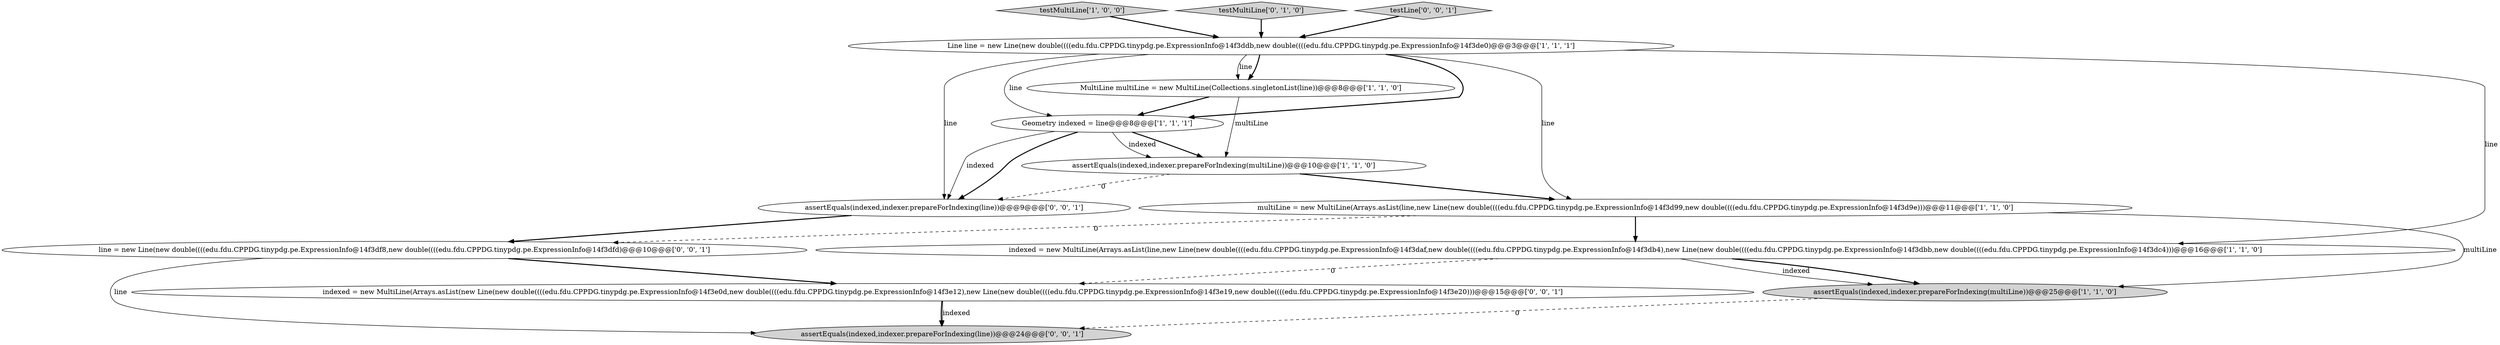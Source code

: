 digraph {
2 [style = filled, label = "multiLine = new MultiLine(Arrays.asList(line,new Line(new double((((edu.fdu.CPPDG.tinypdg.pe.ExpressionInfo@14f3d99,new double((((edu.fdu.CPPDG.tinypdg.pe.ExpressionInfo@14f3d9e)))@@@11@@@['1', '1', '0']", fillcolor = white, shape = ellipse image = "AAA0AAABBB1BBB"];
0 [style = filled, label = "Geometry indexed = line@@@8@@@['1', '1', '1']", fillcolor = white, shape = ellipse image = "AAA0AAABBB1BBB"];
7 [style = filled, label = "testMultiLine['1', '0', '0']", fillcolor = lightgray, shape = diamond image = "AAA0AAABBB1BBB"];
10 [style = filled, label = "assertEquals(indexed,indexer.prepareForIndexing(line))@@@24@@@['0', '0', '1']", fillcolor = lightgray, shape = ellipse image = "AAA0AAABBB3BBB"];
1 [style = filled, label = "indexed = new MultiLine(Arrays.asList(line,new Line(new double((((edu.fdu.CPPDG.tinypdg.pe.ExpressionInfo@14f3daf,new double((((edu.fdu.CPPDG.tinypdg.pe.ExpressionInfo@14f3db4),new Line(new double((((edu.fdu.CPPDG.tinypdg.pe.ExpressionInfo@14f3dbb,new double((((edu.fdu.CPPDG.tinypdg.pe.ExpressionInfo@14f3dc4)))@@@16@@@['1', '1', '0']", fillcolor = white, shape = ellipse image = "AAA0AAABBB1BBB"];
12 [style = filled, label = "line = new Line(new double((((edu.fdu.CPPDG.tinypdg.pe.ExpressionInfo@14f3df8,new double((((edu.fdu.CPPDG.tinypdg.pe.ExpressionInfo@14f3dfd)@@@10@@@['0', '0', '1']", fillcolor = white, shape = ellipse image = "AAA0AAABBB3BBB"];
13 [style = filled, label = "assertEquals(indexed,indexer.prepareForIndexing(line))@@@9@@@['0', '0', '1']", fillcolor = white, shape = ellipse image = "AAA0AAABBB3BBB"];
3 [style = filled, label = "assertEquals(indexed,indexer.prepareForIndexing(multiLine))@@@25@@@['1', '1', '0']", fillcolor = lightgray, shape = ellipse image = "AAA0AAABBB1BBB"];
5 [style = filled, label = "MultiLine multiLine = new MultiLine(Collections.singletonList(line))@@@8@@@['1', '1', '0']", fillcolor = white, shape = ellipse image = "AAA0AAABBB1BBB"];
6 [style = filled, label = "assertEquals(indexed,indexer.prepareForIndexing(multiLine))@@@10@@@['1', '1', '0']", fillcolor = white, shape = ellipse image = "AAA0AAABBB1BBB"];
8 [style = filled, label = "testMultiLine['0', '1', '0']", fillcolor = lightgray, shape = diamond image = "AAA0AAABBB2BBB"];
11 [style = filled, label = "indexed = new MultiLine(Arrays.asList(new Line(new double((((edu.fdu.CPPDG.tinypdg.pe.ExpressionInfo@14f3e0d,new double((((edu.fdu.CPPDG.tinypdg.pe.ExpressionInfo@14f3e12),new Line(new double((((edu.fdu.CPPDG.tinypdg.pe.ExpressionInfo@14f3e19,new double((((edu.fdu.CPPDG.tinypdg.pe.ExpressionInfo@14f3e20)))@@@15@@@['0', '0', '1']", fillcolor = white, shape = ellipse image = "AAA0AAABBB3BBB"];
9 [style = filled, label = "testLine['0', '0', '1']", fillcolor = lightgray, shape = diamond image = "AAA0AAABBB3BBB"];
4 [style = filled, label = "Line line = new Line(new double((((edu.fdu.CPPDG.tinypdg.pe.ExpressionInfo@14f3ddb,new double((((edu.fdu.CPPDG.tinypdg.pe.ExpressionInfo@14f3de0)@@@3@@@['1', '1', '1']", fillcolor = white, shape = ellipse image = "AAA0AAABBB1BBB"];
0->6 [style = bold, label=""];
4->13 [style = solid, label="line"];
1->11 [style = dashed, label="0"];
5->6 [style = solid, label="multiLine"];
8->4 [style = bold, label=""];
9->4 [style = bold, label=""];
4->2 [style = solid, label="line"];
12->10 [style = solid, label="line"];
4->1 [style = solid, label="line"];
3->10 [style = dashed, label="0"];
11->10 [style = solid, label="indexed"];
4->5 [style = bold, label=""];
6->13 [style = dashed, label="0"];
0->13 [style = bold, label=""];
6->2 [style = bold, label=""];
4->0 [style = solid, label="line"];
13->12 [style = bold, label=""];
5->0 [style = bold, label=""];
1->3 [style = bold, label=""];
11->10 [style = bold, label=""];
7->4 [style = bold, label=""];
2->1 [style = bold, label=""];
1->3 [style = solid, label="indexed"];
0->6 [style = solid, label="indexed"];
12->11 [style = bold, label=""];
0->13 [style = solid, label="indexed"];
4->5 [style = solid, label="line"];
4->0 [style = bold, label=""];
2->3 [style = solid, label="multiLine"];
2->12 [style = dashed, label="0"];
}
